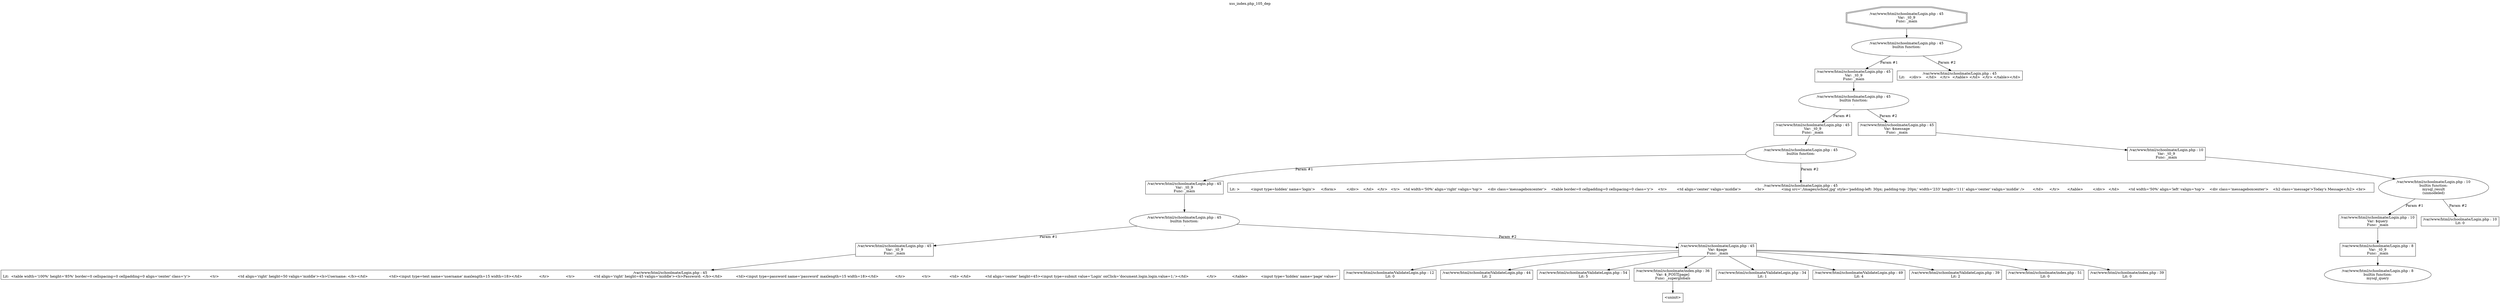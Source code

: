 digraph cfg {
  label="xss_index.php_105_dep";
  labelloc=t;
  n1 [shape=doubleoctagon, label="/var/www/html/schoolmate/Login.php : 45\nVar: _t0_9\nFunc: _main\n"];
  n2 [shape=ellipse, label="/var/www/html/schoolmate/Login.php : 45\nbuiltin function:\n.\n"];
  n3 [shape=box, label="/var/www/html/schoolmate/Login.php : 45\nVar: _t0_9\nFunc: _main\n"];
  n4 [shape=ellipse, label="/var/www/html/schoolmate/Login.php : 45\nbuiltin function:\n.\n"];
  n5 [shape=box, label="/var/www/html/schoolmate/Login.php : 45\nVar: _t0_9\nFunc: _main\n"];
  n6 [shape=ellipse, label="/var/www/html/schoolmate/Login.php : 45\nbuiltin function:\n.\n"];
  n7 [shape=box, label="/var/www/html/schoolmate/Login.php : 45\nVar: _t0_9\nFunc: _main\n"];
  n8 [shape=ellipse, label="/var/www/html/schoolmate/Login.php : 45\nbuiltin function:\n.\n"];
  n9 [shape=box, label="/var/www/html/schoolmate/Login.php : 45\nVar: _t0_9\nFunc: _main\n"];
  n10 [shape=box, label="/var/www/html/schoolmate/Login.php : 45\nLit:  <table width='100%' height='85%' border=0 cellspacing=0 cellpadding=0 align='center' class='y'>		  <tr>		   <td align='right' height=50 valign='middle'><b>Username:&nbsp;</b></td>		   <td><input type=text name='username' maxlength=15 width=18></td>		  </tr>		  <tr>		   <td align='right' height=45 valign='middle'><b>Password:&nbsp;</b></td>		   <td><input type=password name='password' maxlength=15 width=18></td>		  </tr>		  <tr>		   <td>&nbsp;</td>		   <td align='center' height=45><input type=submit value='Login' onClick='document.login.login.value=1;'></td>		  </tr>		 </table>	   <input type='hidden' name='page' value='\n"];
  n11 [shape=box, label="/var/www/html/schoolmate/Login.php : 45\nVar: $page\nFunc: _main\n"];
  n12 [shape=box, label="/var/www/html/schoolmate/ValidateLogin.php : 12\nLit: 0\n"];
  n13 [shape=box, label="/var/www/html/schoolmate/ValidateLogin.php : 44\nLit: 2\n"];
  n14 [shape=box, label="/var/www/html/schoolmate/ValidateLogin.php : 54\nLit: 5\n"];
  n15 [shape=box, label="/var/www/html/schoolmate/index.php : 36\nVar: $_POST[page]\nFunc: _superglobals\n"];
  n16 [shape=box, label="<uninit>"];
  n17 [shape=box, label="/var/www/html/schoolmate/ValidateLogin.php : 34\nLit: 1\n"];
  n18 [shape=box, label="/var/www/html/schoolmate/ValidateLogin.php : 49\nLit: 4\n"];
  n19 [shape=box, label="/var/www/html/schoolmate/ValidateLogin.php : 39\nLit: 2\n"];
  n20 [shape=box, label="/var/www/html/schoolmate/index.php : 51\nLit: 0\n"];
  n21 [shape=box, label="/var/www/html/schoolmate/index.php : 39\nLit: 0\n"];
  n22 [shape=box, label="/var/www/html/schoolmate/Login.php : 45\nLit: >	   <input type=hidden' name='login'>	  </form>	 </div>	</td>   </tr>   <tr>   <td width='50%' align='right' valign='top'>	<div class='messageboxcenter'>	 <table border=0 cellpadding=0 cellspacing=0 class='y'>	 <tr>	  <td align='center' valign='middle'>		<br>		<img src='./images/school.jpg' style='padding-left: 30px; padding-top: 20px;' width='233' height='111' align='center' valign='middle' />	  </td>	 </tr>	 </table>	</div>   </td>	<td width='50%' align='left' valign='top'>	 <div class='messageboxcenter'>	  <h2 class='message'>Today's Message</h2> <br>	   \n"];
  n23 [shape=box, label="/var/www/html/schoolmate/Login.php : 45\nVar: $message\nFunc: _main\n"];
  n24 [shape=box, label="/var/www/html/schoolmate/Login.php : 10\nVar: _t0_9\nFunc: _main\n"];
  n25 [shape=ellipse, label="/var/www/html/schoolmate/Login.php : 10\nbuiltin function:\nmysql_result\n(unmodeled)\n"];
  n26 [shape=box, label="/var/www/html/schoolmate/Login.php : 10\nVar: $query\nFunc: _main\n"];
  n27 [shape=box, label="/var/www/html/schoolmate/Login.php : 8\nVar: _t0_9\nFunc: _main\n"];
  n28 [shape=ellipse, label="/var/www/html/schoolmate/Login.php : 8\nbuiltin function:\nmysql_query\n"];
  n29 [shape=box, label="/var/www/html/schoolmate/Login.php : 10\nLit: 0\n"];
  n30 [shape=box, label="/var/www/html/schoolmate/Login.php : 45\nLit: 	 </div>	</td>   </tr>  </table> </td>  </tr> </table></td>\n"];
  n1 -> n2;
  n3 -> n4;
  n5 -> n6;
  n7 -> n8;
  n9 -> n10;
  n8 -> n9[label="Param #1"];
  n8 -> n11[label="Param #2"];
  n11 -> n12;
  n11 -> n13;
  n11 -> n14;
  n11 -> n15;
  n11 -> n17;
  n11 -> n18;
  n11 -> n19;
  n11 -> n20;
  n11 -> n21;
  n15 -> n16;
  n6 -> n7[label="Param #1"];
  n6 -> n22[label="Param #2"];
  n4 -> n5[label="Param #1"];
  n4 -> n23[label="Param #2"];
  n24 -> n25;
  n27 -> n28;
  n26 -> n27;
  n25 -> n26[label="Param #1"];
  n25 -> n29[label="Param #2"];
  n23 -> n24;
  n2 -> n3[label="Param #1"];
  n2 -> n30[label="Param #2"];
}
